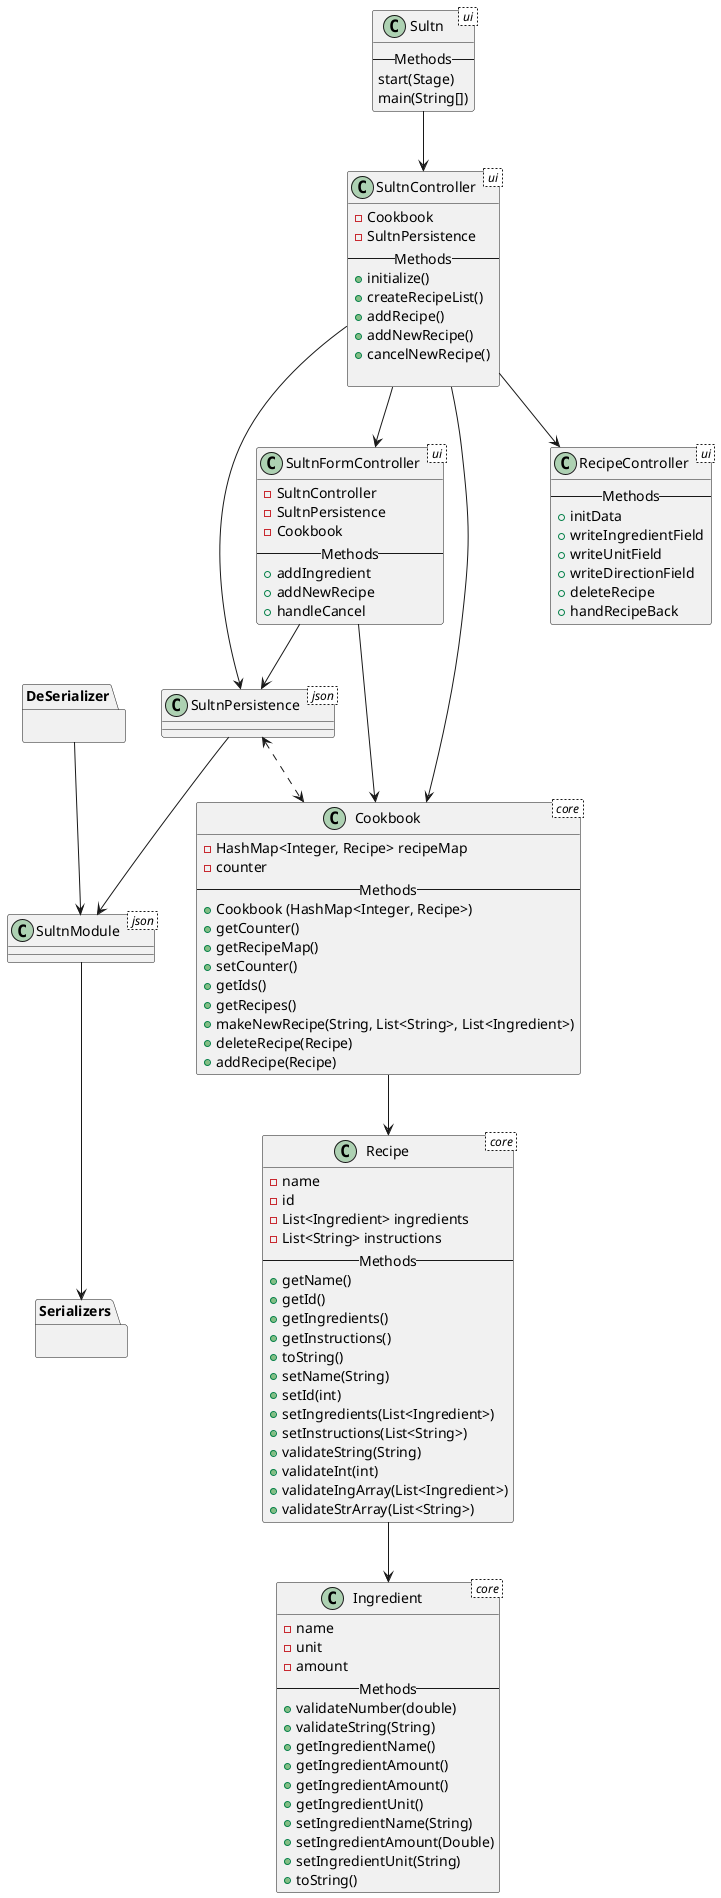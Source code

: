 @startuml Class Diagram

class Cookbook < core >{
    - HashMap<Integer, Recipe> recipeMap
    - counter
    -- Methods --
    + Cookbook (HashMap<Integer, Recipe>)
    + getCounter()
    + getRecipeMap()
    + setCounter()
    + getIds()
    + getRecipes()
    + makeNewRecipe(String, List<String>, List<Ingredient>)
    + deleteRecipe(Recipe)
    + addRecipe(Recipe)
}

class Recipe < core > {
    - name
    - id
    - List<Ingredient> ingredients
    - List<String> instructions
    -- Methods --
    + getName()
    + getId()
    + getIngredients()
    + getInstructions()
    + toString()
    + setName(String)
    + setId(int)
    + setIngredients(List<Ingredient>)
    + setInstructions(List<String>)
    + validateString(String)
    + validateInt(int)
    + validateIngArray(List<Ingredient>)
    + validateStrArray(List<String>)
}

class Ingredient < core > {
    - name
    - unit
    - amount
    -- Methods --
    + validateNumber(double)
    + validateString(String)
    + getIngredientName()
    + getIngredientAmount()
    + getIngredientAmount()
    + getIngredientUnit()
    + setIngredientName(String)
    + setIngredientAmount(Double)
    + setIngredientUnit(String)
    + toString()
}

class Sultn < ui >{
    -- Methods --
    start(Stage)
    main(String[])
}

class SultnController < ui >{
    - Cookbook
    - SultnPersistence
    -- Methods --
    + initialize()
    + createRecipeList()
    + addRecipe()
    + addNewRecipe()
    + cancelNewRecipe()

}

class SultnFormController < ui >{
    - SultnController
    - SultnPersistence
    - Cookbook
    -- Methods --
    + addIngredient
    + addNewRecipe
    + handleCancel
}

class RecipeController < ui >{
    -- Methods --
    + initData
    + writeIngredientField
    + writeUnitField
    + writeDirectionField
    + deleteRecipe
    + handRecipeBack
}

class SultnModule < json >{

}

class SultnPersistence < json >{

}

package Serializers{

}

package DeSerializer{

}

Cookbook --> Recipe
Recipe --> Ingredient
SultnController --> SultnPersistence
SultnController --> Cookbook
SultnController --> SultnFormController
SultnFormController --> Cookbook
SultnFormController --> SultnPersistence
SultnController --> RecipeController
SultnPersistence --> SultnModule
SultnPersistence <..> Cookbook
SultnModule --> Serializers
DeSerializer --> SultnModule

Sultn --> SultnController

@enduml